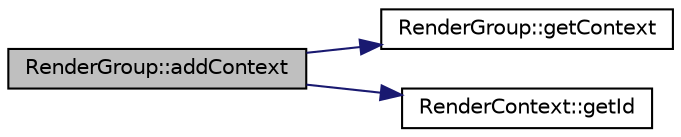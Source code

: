 digraph "RenderGroup::addContext"
{
  edge [fontname="Helvetica",fontsize="10",labelfontname="Helvetica",labelfontsize="10"];
  node [fontname="Helvetica",fontsize="10",shape=record];
  rankdir="LR";
  Node1 [label="RenderGroup::addContext",height=0.2,width=0.4,color="black", fillcolor="grey75", style="filled", fontcolor="black"];
  Node1 -> Node2 [color="midnightblue",fontsize="10",style="solid",fontname="Helvetica"];
  Node2 [label="RenderGroup::getContext",height=0.2,width=0.4,color="black", fillcolor="white", style="filled",URL="$classRenderGroup.html#a0c0f7baf0581d27e5da078bc5a276bf0",tooltip="Returns iterator at matched render context id. "];
  Node1 -> Node3 [color="midnightblue",fontsize="10",style="solid",fontname="Helvetica"];
  Node3 [label="RenderContext::getId",height=0.2,width=0.4,color="black", fillcolor="white", style="filled",URL="$classRenderContext.html#ae3d7df65a8574085cbd3a8356d2d1bba",tooltip="Returns the unique id of this render context. "];
}
